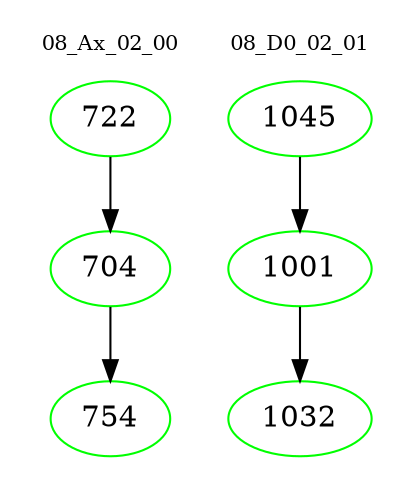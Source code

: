 digraph{
subgraph cluster_0 {
color = white
label = "08_Ax_02_00";
fontsize=10;
T0_722 [label="722", color="green"]
T0_722 -> T0_704 [color="black"]
T0_704 [label="704", color="green"]
T0_704 -> T0_754 [color="black"]
T0_754 [label="754", color="green"]
}
subgraph cluster_1 {
color = white
label = "08_D0_02_01";
fontsize=10;
T1_1045 [label="1045", color="green"]
T1_1045 -> T1_1001 [color="black"]
T1_1001 [label="1001", color="green"]
T1_1001 -> T1_1032 [color="black"]
T1_1032 [label="1032", color="green"]
}
}
